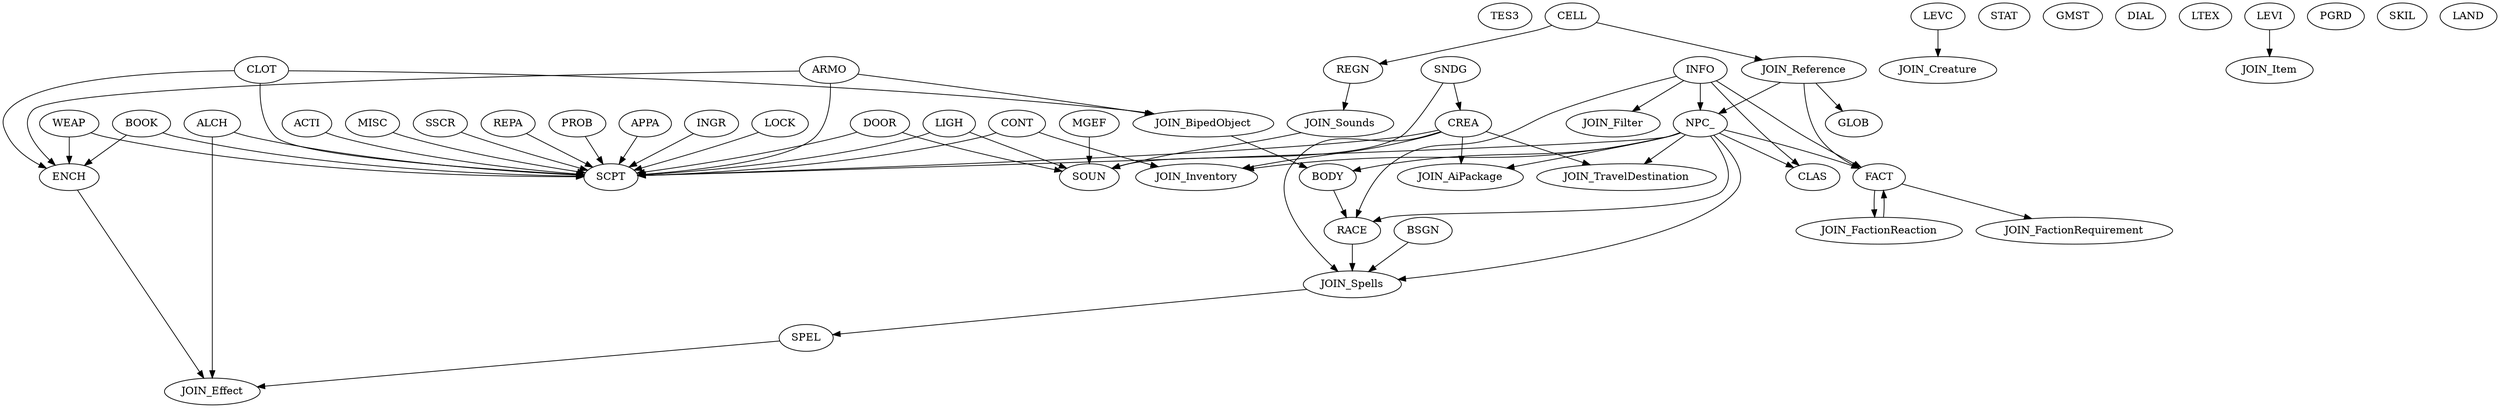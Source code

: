 digraph G {
TES3 -> {}
BODY -> {RACE }
LIGH -> {SCPT SOUN }
JOIN_Creature -> {}
RACE -> {JOIN_Spells }
STAT -> {}
DOOR -> {SCPT SOUN SOUN }
GMST -> {}
DIAL -> {}
LTEX -> {}
REGN -> {JOIN_Sounds }
CONT -> {SCPT JOIN_Inventory }
ENCH -> {JOIN_Effect }
JOIN_Item -> {}
MISC -> {SCPT }
JOIN_TravelDestination -> {}
JOIN_AiPackage -> {}
LEVC -> {JOIN_Creature }
SSCR -> {SCPT }
NPC_ -> {SCPT RACE CLAS FACT BODY BODY JOIN_Spells JOIN_Inventory JOIN_TravelDestination JOIN_AiPackage }
SPEL -> {JOIN_Effect }
JOIN_Filter -> {}
JOIN_FactionReaction -> {FACT }
JOIN_Effect -> {}
WEAP -> {SCPT ENCH }
ARMO -> {SCPT ENCH JOIN_BipedObject }
PGRD -> {}
CELL -> {REGN JOIN_Reference }
JOIN_Reference -> {NPC_ GLOB FACT }
BOOK -> {SCPT ENCH }
INFO -> {NPC_ RACE CLAS FACT FACT JOIN_Filter }
JOIN_Sounds -> {SOUN }
REPA -> {SCPT }
ALCH -> {SCPT JOIN_Effect }
MGEF -> {SOUN SOUN SOUN SOUN }
LEVI -> {JOIN_Item }
JOIN_Inventory -> {}
PROB -> {SCPT }
GLOB -> {}
CREA -> {SCPT JOIN_Spells JOIN_Inventory JOIN_TravelDestination JOIN_AiPackage }
FACT -> {JOIN_FactionReaction JOIN_FactionRequirement }
CLOT -> {SCPT ENCH JOIN_BipedObject }
APPA -> {SCPT }
CLAS -> {}
JOIN_Spells -> {SPEL }
INGR -> {SCPT }
JOIN_FactionRequirement -> {}
SCPT -> {}
LOCK -> {SCPT }
SKIL -> {}
BSGN -> {JOIN_Spells }
LAND -> {}
JOIN_BipedObject -> {BODY BODY }
SOUN -> {}
SNDG -> {CREA SOUN }
ACTI -> {SCPT }
}